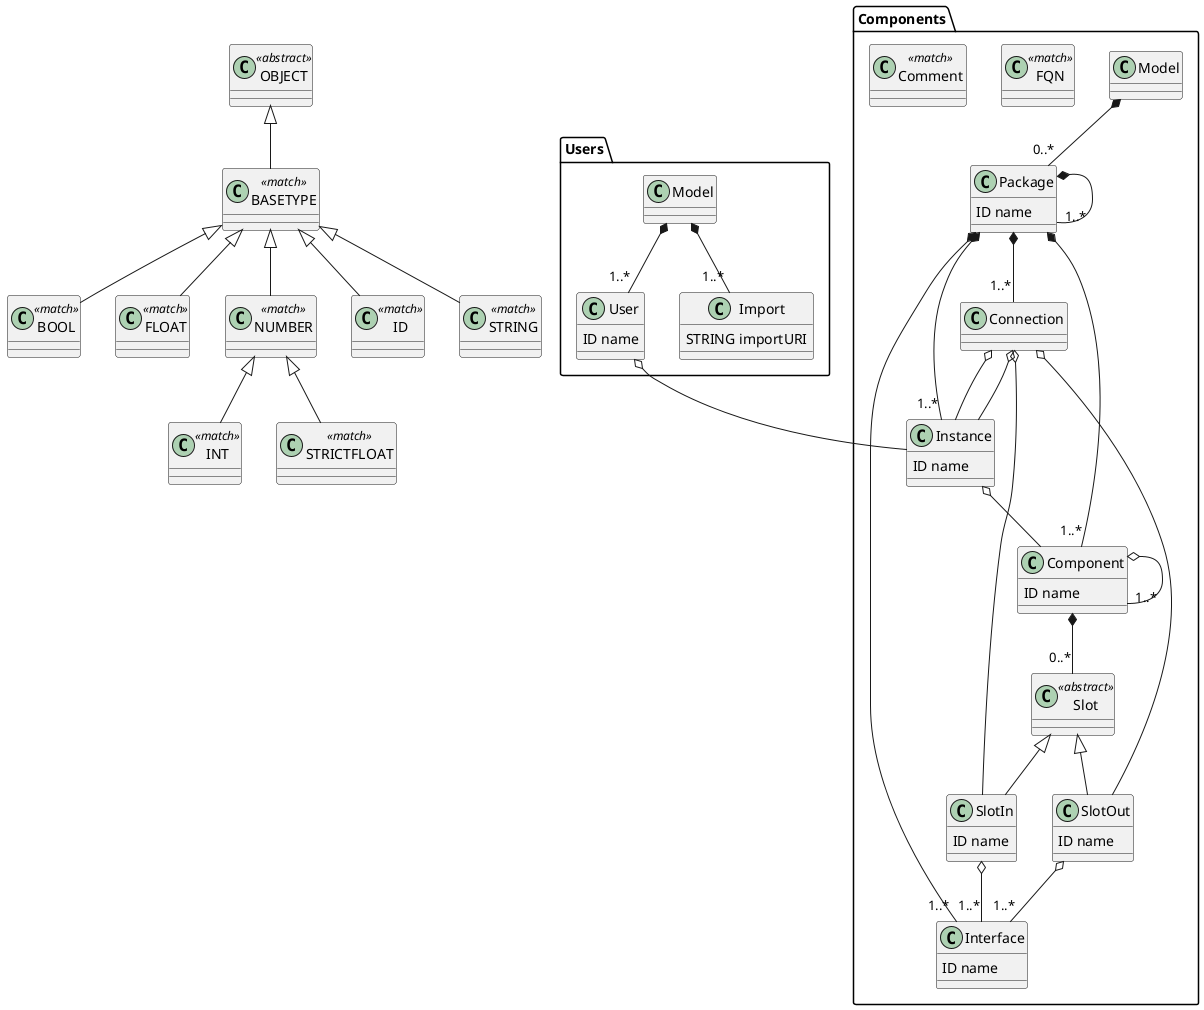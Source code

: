 @startuml
set namespaceSeparator .


class Users.Model  {
}


class Users.User  {
  ID name
}


class Users.Import  {
  STRING importURI
}


class ID <<match>> {
}


class STRING <<match>> {
}


class BOOL <<match>> {
}


class INT <<match>> {
}


class FLOAT <<match>> {
}


class STRICTFLOAT <<match>> {
}


class NUMBER <<match>> {
}


class BASETYPE <<match>> {
}


class OBJECT <<abstract>> {
}


class Components.Model  {
}


class Components.Package  {
  ID name
}


class Components.Interface  {
  ID name
}


class Components.Component  {
  ID name
}


class Components.Slot <<abstract>> {
}


class Components.SlotIn  {
  ID name
}


class Components.SlotOut  {
  ID name
}


class Components.Instance  {
  ID name
}


class Components.Connection  {
}


class Components.FQN <<match>> {
}


class Components.Comment <<match>> {
}


Users.Model *-- "1..*" Users.Import
Users.Model *-- "1..*" Users.User
Users.User o-- Components.Instance
NUMBER <|-- STRICTFLOAT
NUMBER <|-- INT
BASETYPE <|-- NUMBER
BASETYPE <|-- FLOAT
BASETYPE <|-- BOOL
BASETYPE <|-- ID
BASETYPE <|-- STRING
OBJECT <|-- BASETYPE
Components.Model *-- "0..*" Components.Package
Components.Package *-- "1..*" Components.Component
Components.Package *-- "1..*" Components.Instance
Components.Package *-- "1..*" Components.Connection
Components.Package *-- "1..*" Components.Package
Components.Package *-- "1..*" Components.Interface
Components.Component o-- "1..*" Components.Component
Components.Component *-- "0..*" Components.Slot
Components.Slot <|-- Components.SlotIn
Components.Slot <|-- Components.SlotOut
Components.SlotIn o-- "1..*" Components.Interface
Components.SlotOut o-- "1..*" Components.Interface
Components.Instance o-- Components.Component
Components.Connection o-- Components.Instance
Components.Connection o-- Components.SlotOut
Components.Connection o-- Components.Instance
Components.Connection o-- Components.SlotIn
@enduml
